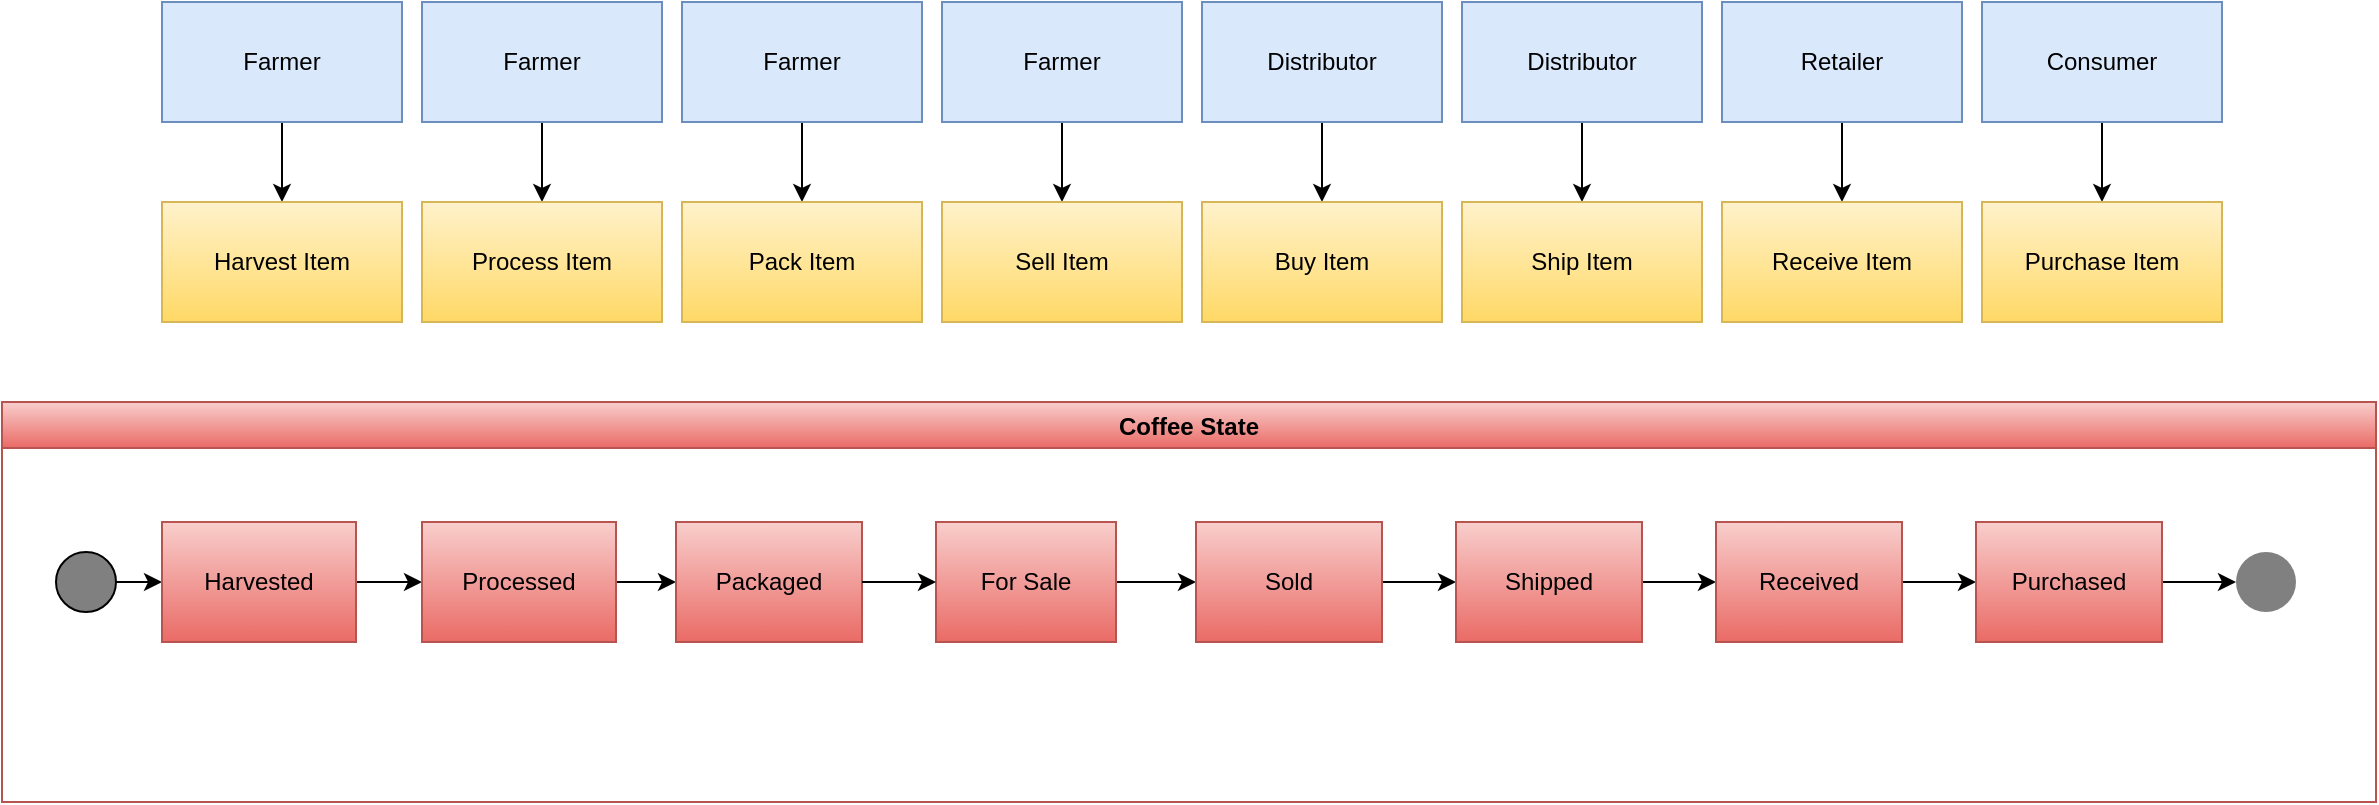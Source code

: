 <mxfile version="14.6.13" type="device"><diagram id="OdkNPEYxW0VLPAjz-DGp" name="Page-1"><mxGraphModel dx="790" dy="557" grid="1" gridSize="10" guides="1" tooltips="1" connect="1" arrows="1" fold="1" page="1" pageScale="1" pageWidth="850" pageHeight="1100" math="0" shadow="0"><root><mxCell id="0"/><mxCell id="1" parent="0"/><mxCell id="yTKslMzMr_BqkH5smoS4-28" style="edgeStyle=orthogonalEdgeStyle;rounded=0;orthogonalLoop=1;jettySize=auto;html=1;entryX=0.5;entryY=0;entryDx=0;entryDy=0;" edge="1" parent="1" source="yTKslMzMr_BqkH5smoS4-1" target="yTKslMzMr_BqkH5smoS4-9"><mxGeometry relative="1" as="geometry"/></mxCell><mxCell id="yTKslMzMr_BqkH5smoS4-1" value="Farmer" style="rounded=0;whiteSpace=wrap;html=1;fillColor=#dae8fc;strokeColor=#6c8ebf;" vertex="1" parent="1"><mxGeometry x="113" y="80" width="120" height="60" as="geometry"/></mxCell><mxCell id="yTKslMzMr_BqkH5smoS4-35" style="edgeStyle=orthogonalEdgeStyle;rounded=0;orthogonalLoop=1;jettySize=auto;html=1;exitX=0.5;exitY=1;exitDx=0;exitDy=0;entryX=0.5;entryY=0;entryDx=0;entryDy=0;" edge="1" parent="1" source="yTKslMzMr_BqkH5smoS4-2" target="yTKslMzMr_BqkH5smoS4-16"><mxGeometry relative="1" as="geometry"/></mxCell><mxCell id="yTKslMzMr_BqkH5smoS4-2" value="Consumer" style="rounded=0;whiteSpace=wrap;html=1;fillColor=#dae8fc;strokeColor=#6c8ebf;" vertex="1" parent="1"><mxGeometry x="1023" y="80" width="120" height="60" as="geometry"/></mxCell><mxCell id="yTKslMzMr_BqkH5smoS4-29" style="edgeStyle=orthogonalEdgeStyle;rounded=0;orthogonalLoop=1;jettySize=auto;html=1;entryX=0.5;entryY=0;entryDx=0;entryDy=0;" edge="1" parent="1" source="yTKslMzMr_BqkH5smoS4-3" target="yTKslMzMr_BqkH5smoS4-10"><mxGeometry relative="1" as="geometry"/></mxCell><mxCell id="yTKslMzMr_BqkH5smoS4-3" value="Farmer" style="rounded=0;whiteSpace=wrap;html=1;fillColor=#dae8fc;strokeColor=#6c8ebf;" vertex="1" parent="1"><mxGeometry x="243" y="80" width="120" height="60" as="geometry"/></mxCell><mxCell id="yTKslMzMr_BqkH5smoS4-34" style="edgeStyle=orthogonalEdgeStyle;rounded=0;orthogonalLoop=1;jettySize=auto;html=1;exitX=0.5;exitY=1;exitDx=0;exitDy=0;entryX=0.5;entryY=0;entryDx=0;entryDy=0;" edge="1" parent="1" source="yTKslMzMr_BqkH5smoS4-4" target="yTKslMzMr_BqkH5smoS4-15"><mxGeometry relative="1" as="geometry"/></mxCell><mxCell id="yTKslMzMr_BqkH5smoS4-4" value="Retailer" style="rounded=0;whiteSpace=wrap;html=1;fillColor=#dae8fc;strokeColor=#6c8ebf;" vertex="1" parent="1"><mxGeometry x="893" y="80" width="120" height="60" as="geometry"/></mxCell><mxCell id="yTKslMzMr_BqkH5smoS4-30" style="edgeStyle=orthogonalEdgeStyle;rounded=0;orthogonalLoop=1;jettySize=auto;html=1;entryX=0.5;entryY=0;entryDx=0;entryDy=0;" edge="1" parent="1" source="yTKslMzMr_BqkH5smoS4-5" target="yTKslMzMr_BqkH5smoS4-11"><mxGeometry relative="1" as="geometry"/></mxCell><mxCell id="yTKslMzMr_BqkH5smoS4-5" value="Farmer" style="rounded=0;whiteSpace=wrap;html=1;fillColor=#dae8fc;strokeColor=#6c8ebf;" vertex="1" parent="1"><mxGeometry x="373" y="80" width="120" height="60" as="geometry"/></mxCell><mxCell id="yTKslMzMr_BqkH5smoS4-31" style="edgeStyle=orthogonalEdgeStyle;rounded=0;orthogonalLoop=1;jettySize=auto;html=1;exitX=0.5;exitY=1;exitDx=0;exitDy=0;entryX=0.5;entryY=0;entryDx=0;entryDy=0;" edge="1" parent="1" source="yTKslMzMr_BqkH5smoS4-6" target="yTKslMzMr_BqkH5smoS4-12"><mxGeometry relative="1" as="geometry"/></mxCell><mxCell id="yTKslMzMr_BqkH5smoS4-6" value="Farmer" style="rounded=0;whiteSpace=wrap;html=1;fillColor=#dae8fc;strokeColor=#6c8ebf;" vertex="1" parent="1"><mxGeometry x="503" y="80" width="120" height="60" as="geometry"/></mxCell><mxCell id="yTKslMzMr_BqkH5smoS4-32" style="edgeStyle=orthogonalEdgeStyle;rounded=0;orthogonalLoop=1;jettySize=auto;html=1;exitX=0.5;exitY=1;exitDx=0;exitDy=0;entryX=0.5;entryY=0;entryDx=0;entryDy=0;" edge="1" parent="1" source="yTKslMzMr_BqkH5smoS4-7" target="yTKslMzMr_BqkH5smoS4-13"><mxGeometry relative="1" as="geometry"/></mxCell><mxCell id="yTKslMzMr_BqkH5smoS4-7" value="Distributor" style="rounded=0;whiteSpace=wrap;html=1;fillColor=#dae8fc;strokeColor=#6c8ebf;" vertex="1" parent="1"><mxGeometry x="633" y="80" width="120" height="60" as="geometry"/></mxCell><mxCell id="yTKslMzMr_BqkH5smoS4-33" style="edgeStyle=orthogonalEdgeStyle;rounded=0;orthogonalLoop=1;jettySize=auto;html=1;entryX=0.5;entryY=0;entryDx=0;entryDy=0;" edge="1" parent="1" source="yTKslMzMr_BqkH5smoS4-8" target="yTKslMzMr_BqkH5smoS4-14"><mxGeometry relative="1" as="geometry"/></mxCell><mxCell id="yTKslMzMr_BqkH5smoS4-8" value="Distributor" style="rounded=0;whiteSpace=wrap;html=1;fillColor=#dae8fc;strokeColor=#6c8ebf;" vertex="1" parent="1"><mxGeometry x="763" y="80" width="120" height="60" as="geometry"/></mxCell><mxCell id="yTKslMzMr_BqkH5smoS4-9" value="Harvest Item" style="rounded=0;whiteSpace=wrap;html=1;fillColor=#fff2cc;strokeColor=#d6b656;gradientColor=#ffd966;" vertex="1" parent="1"><mxGeometry x="113" y="180" width="120" height="60" as="geometry"/></mxCell><mxCell id="yTKslMzMr_BqkH5smoS4-10" value="Process Item" style="rounded=0;whiteSpace=wrap;html=1;fillColor=#fff2cc;strokeColor=#d6b656;gradientColor=#ffd966;" vertex="1" parent="1"><mxGeometry x="243" y="180" width="120" height="60" as="geometry"/></mxCell><mxCell id="yTKslMzMr_BqkH5smoS4-11" value="Pack Item" style="rounded=0;whiteSpace=wrap;html=1;fillColor=#fff2cc;strokeColor=#d6b656;gradientColor=#ffd966;" vertex="1" parent="1"><mxGeometry x="373" y="180" width="120" height="60" as="geometry"/></mxCell><mxCell id="yTKslMzMr_BqkH5smoS4-12" value="Sell Item" style="rounded=0;whiteSpace=wrap;html=1;fillColor=#fff2cc;strokeColor=#d6b656;gradientColor=#ffd966;" vertex="1" parent="1"><mxGeometry x="503" y="180" width="120" height="60" as="geometry"/></mxCell><mxCell id="yTKslMzMr_BqkH5smoS4-13" value="Buy Item" style="rounded=0;whiteSpace=wrap;html=1;fillColor=#fff2cc;strokeColor=#d6b656;gradientColor=#ffd966;" vertex="1" parent="1"><mxGeometry x="633" y="180" width="120" height="60" as="geometry"/></mxCell><mxCell id="yTKslMzMr_BqkH5smoS4-14" value="Ship Item" style="rounded=0;whiteSpace=wrap;html=1;fillColor=#fff2cc;strokeColor=#d6b656;gradientColor=#ffd966;" vertex="1" parent="1"><mxGeometry x="763" y="180" width="120" height="60" as="geometry"/></mxCell><mxCell id="yTKslMzMr_BqkH5smoS4-15" value="Receive Item" style="rounded=0;whiteSpace=wrap;html=1;fillColor=#fff2cc;strokeColor=#d6b656;gradientColor=#ffd966;" vertex="1" parent="1"><mxGeometry x="893" y="180" width="120" height="60" as="geometry"/></mxCell><mxCell id="yTKslMzMr_BqkH5smoS4-16" value="Purchase Item" style="rounded=0;whiteSpace=wrap;html=1;fillColor=#fff2cc;strokeColor=#d6b656;gradientColor=#ffd966;" vertex="1" parent="1"><mxGeometry x="1023" y="180" width="120" height="60" as="geometry"/></mxCell><mxCell id="yTKslMzMr_BqkH5smoS4-39" style="edgeStyle=orthogonalEdgeStyle;rounded=0;orthogonalLoop=1;jettySize=auto;html=1;exitX=1;exitY=0.5;exitDx=0;exitDy=0;" edge="1" parent="1" source="yTKslMzMr_BqkH5smoS4-27" target="yTKslMzMr_BqkH5smoS4-18"><mxGeometry relative="1" as="geometry"/></mxCell><mxCell id="yTKslMzMr_BqkH5smoS4-40" style="edgeStyle=orthogonalEdgeStyle;rounded=0;orthogonalLoop=1;jettySize=auto;html=1;exitX=1;exitY=0.5;exitDx=0;exitDy=0;entryX=0;entryY=0.5;entryDx=0;entryDy=0;" edge="1" parent="1" source="yTKslMzMr_BqkH5smoS4-18" target="yTKslMzMr_BqkH5smoS4-19"><mxGeometry relative="1" as="geometry"/></mxCell><mxCell id="yTKslMzMr_BqkH5smoS4-18" value="Harvested" style="rounded=0;whiteSpace=wrap;html=1;gradientColor=#ea6b66;fillColor=#f8cecc;strokeColor=#b85450;" vertex="1" parent="1"><mxGeometry x="113" y="340" width="97" height="60" as="geometry"/></mxCell><mxCell id="yTKslMzMr_BqkH5smoS4-41" style="edgeStyle=orthogonalEdgeStyle;rounded=0;orthogonalLoop=1;jettySize=auto;html=1;entryX=0;entryY=0.5;entryDx=0;entryDy=0;" edge="1" parent="1" source="yTKslMzMr_BqkH5smoS4-19" target="yTKslMzMr_BqkH5smoS4-20"><mxGeometry relative="1" as="geometry"/></mxCell><mxCell id="yTKslMzMr_BqkH5smoS4-19" value="Processed" style="rounded=0;whiteSpace=wrap;html=1;gradientColor=#ea6b66;fillColor=#f8cecc;strokeColor=#b85450;" vertex="1" parent="1"><mxGeometry x="243" y="340" width="97" height="60" as="geometry"/></mxCell><mxCell id="yTKslMzMr_BqkH5smoS4-43" style="edgeStyle=orthogonalEdgeStyle;rounded=0;orthogonalLoop=1;jettySize=auto;html=1;entryX=0;entryY=0.5;entryDx=0;entryDy=0;" edge="1" parent="1" source="yTKslMzMr_BqkH5smoS4-21" target="yTKslMzMr_BqkH5smoS4-22"><mxGeometry relative="1" as="geometry"/></mxCell><mxCell id="yTKslMzMr_BqkH5smoS4-21" value="For Sale" style="rounded=0;whiteSpace=wrap;html=1;gradientColor=#ea6b66;fillColor=#f8cecc;strokeColor=#b85450;" vertex="1" parent="1"><mxGeometry x="500" y="340" width="90" height="60" as="geometry"/></mxCell><mxCell id="yTKslMzMr_BqkH5smoS4-27" value="" style="ellipse;whiteSpace=wrap;html=1;aspect=fixed;fillColor=#808080;" vertex="1" parent="1"><mxGeometry x="60" y="355" width="30" height="30" as="geometry"/></mxCell><mxCell id="yTKslMzMr_BqkH5smoS4-36" value="Coffee State" style="swimlane;fillColor=#f8cecc;gradientColor=#ea6b66;strokeColor=#b85450;" vertex="1" parent="1"><mxGeometry x="33" y="280" width="1187" height="200" as="geometry"/></mxCell><mxCell id="yTKslMzMr_BqkH5smoS4-45" style="edgeStyle=orthogonalEdgeStyle;rounded=0;orthogonalLoop=1;jettySize=auto;html=1;exitX=1;exitY=0.5;exitDx=0;exitDy=0;" edge="1" parent="yTKslMzMr_BqkH5smoS4-36" source="yTKslMzMr_BqkH5smoS4-23" target="yTKslMzMr_BqkH5smoS4-24"><mxGeometry relative="1" as="geometry"/></mxCell><mxCell id="yTKslMzMr_BqkH5smoS4-46" style="edgeStyle=orthogonalEdgeStyle;rounded=0;orthogonalLoop=1;jettySize=auto;html=1;exitX=1;exitY=0.5;exitDx=0;exitDy=0;entryX=0;entryY=0.5;entryDx=0;entryDy=0;" edge="1" parent="yTKslMzMr_BqkH5smoS4-36" source="yTKslMzMr_BqkH5smoS4-24" target="yTKslMzMr_BqkH5smoS4-25"><mxGeometry relative="1" as="geometry"/></mxCell><mxCell id="yTKslMzMr_BqkH5smoS4-24" value="Received" style="rounded=0;whiteSpace=wrap;html=1;gradientColor=#ea6b66;fillColor=#f8cecc;strokeColor=#b85450;" vertex="1" parent="yTKslMzMr_BqkH5smoS4-36"><mxGeometry x="857" y="60" width="93" height="60" as="geometry"/></mxCell><mxCell id="yTKslMzMr_BqkH5smoS4-47" style="edgeStyle=orthogonalEdgeStyle;rounded=0;orthogonalLoop=1;jettySize=auto;html=1;entryX=0;entryY=0.5;entryDx=0;entryDy=0;" edge="1" parent="yTKslMzMr_BqkH5smoS4-36" source="yTKslMzMr_BqkH5smoS4-25" target="yTKslMzMr_BqkH5smoS4-26"><mxGeometry relative="1" as="geometry"/></mxCell><mxCell id="yTKslMzMr_BqkH5smoS4-25" value="Purchased" style="rounded=0;whiteSpace=wrap;html=1;gradientColor=#ea6b66;fillColor=#f8cecc;strokeColor=#b85450;" vertex="1" parent="yTKslMzMr_BqkH5smoS4-36"><mxGeometry x="987" y="60" width="93" height="60" as="geometry"/></mxCell><mxCell id="yTKslMzMr_BqkH5smoS4-20" value="Packaged" style="rounded=0;whiteSpace=wrap;html=1;gradientColor=#ea6b66;fillColor=#f8cecc;strokeColor=#b85450;" vertex="1" parent="yTKslMzMr_BqkH5smoS4-36"><mxGeometry x="337" y="60" width="93" height="60" as="geometry"/></mxCell><mxCell id="yTKslMzMr_BqkH5smoS4-44" style="edgeStyle=orthogonalEdgeStyle;rounded=0;orthogonalLoop=1;jettySize=auto;html=1;exitX=1;exitY=0.5;exitDx=0;exitDy=0;entryX=0;entryY=0.5;entryDx=0;entryDy=0;" edge="1" parent="yTKslMzMr_BqkH5smoS4-36" source="yTKslMzMr_BqkH5smoS4-22" target="yTKslMzMr_BqkH5smoS4-23"><mxGeometry relative="1" as="geometry"/></mxCell><mxCell id="yTKslMzMr_BqkH5smoS4-22" value="Sold" style="rounded=0;whiteSpace=wrap;html=1;gradientColor=#ea6b66;fillColor=#f8cecc;strokeColor=#b85450;" vertex="1" parent="yTKslMzMr_BqkH5smoS4-36"><mxGeometry x="597" y="60" width="93" height="60" as="geometry"/></mxCell><mxCell id="yTKslMzMr_BqkH5smoS4-23" value="Shipped" style="rounded=0;whiteSpace=wrap;html=1;gradientColor=#ea6b66;fillColor=#f8cecc;strokeColor=#b85450;" vertex="1" parent="yTKslMzMr_BqkH5smoS4-36"><mxGeometry x="727" y="60" width="93" height="60" as="geometry"/></mxCell><mxCell id="yTKslMzMr_BqkH5smoS4-26" value="" style="ellipse;whiteSpace=wrap;html=1;aspect=fixed;strokeColor=none;fillColor=#808080;" vertex="1" parent="yTKslMzMr_BqkH5smoS4-36"><mxGeometry x="1117" y="75" width="30" height="30" as="geometry"/></mxCell><mxCell id="yTKslMzMr_BqkH5smoS4-42" style="edgeStyle=orthogonalEdgeStyle;rounded=0;orthogonalLoop=1;jettySize=auto;html=1;exitX=1;exitY=0.5;exitDx=0;exitDy=0;" edge="1" parent="1" source="yTKslMzMr_BqkH5smoS4-20" target="yTKslMzMr_BqkH5smoS4-21"><mxGeometry relative="1" as="geometry"/></mxCell></root></mxGraphModel></diagram></mxfile>